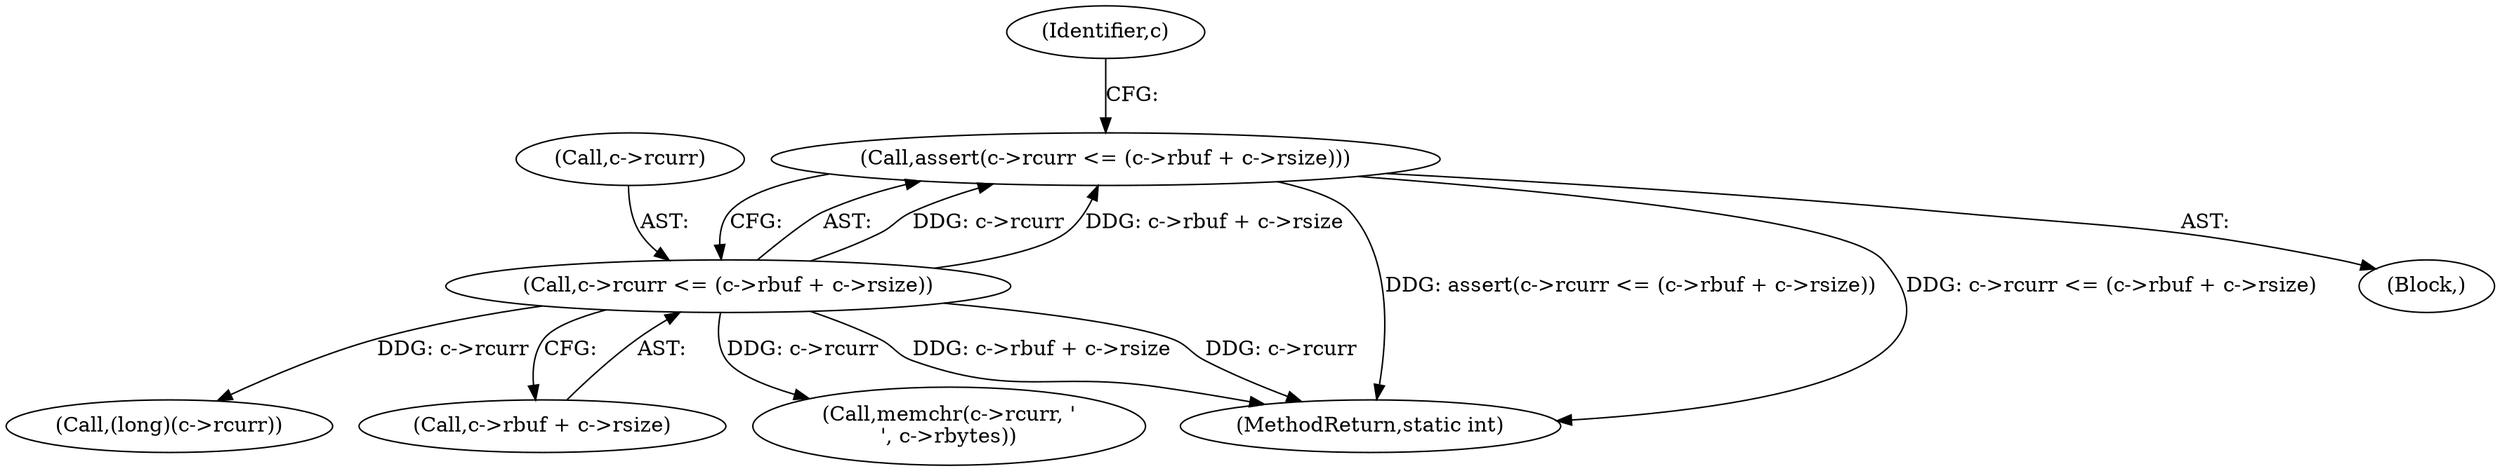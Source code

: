 digraph "0_memcached_d9cd01ede97f4145af9781d448c62a3318952719@API" {
"1000114" [label="(Call,assert(c->rcurr <= (c->rbuf + c->rsize)))"];
"1000115" [label="(Call,c->rcurr <= (c->rbuf + c->rsize))"];
"1000109" [label="(Block,)"];
"1000613" [label="(MethodReturn,static int)"];
"1000129" [label="(Identifier,c)"];
"1000211" [label="(Call,(long)(c->rcurr))"];
"1000119" [label="(Call,c->rbuf + c->rsize)"];
"1000484" [label="(Call,memchr(c->rcurr, '\n', c->rbytes))"];
"1000116" [label="(Call,c->rcurr)"];
"1000114" [label="(Call,assert(c->rcurr <= (c->rbuf + c->rsize)))"];
"1000115" [label="(Call,c->rcurr <= (c->rbuf + c->rsize))"];
"1000114" -> "1000109"  [label="AST: "];
"1000114" -> "1000115"  [label="CFG: "];
"1000115" -> "1000114"  [label="AST: "];
"1000129" -> "1000114"  [label="CFG: "];
"1000114" -> "1000613"  [label="DDG: assert(c->rcurr <= (c->rbuf + c->rsize))"];
"1000114" -> "1000613"  [label="DDG: c->rcurr <= (c->rbuf + c->rsize)"];
"1000115" -> "1000114"  [label="DDG: c->rcurr"];
"1000115" -> "1000114"  [label="DDG: c->rbuf + c->rsize"];
"1000115" -> "1000119"  [label="CFG: "];
"1000116" -> "1000115"  [label="AST: "];
"1000119" -> "1000115"  [label="AST: "];
"1000115" -> "1000613"  [label="DDG: c->rbuf + c->rsize"];
"1000115" -> "1000613"  [label="DDG: c->rcurr"];
"1000115" -> "1000211"  [label="DDG: c->rcurr"];
"1000115" -> "1000484"  [label="DDG: c->rcurr"];
}
